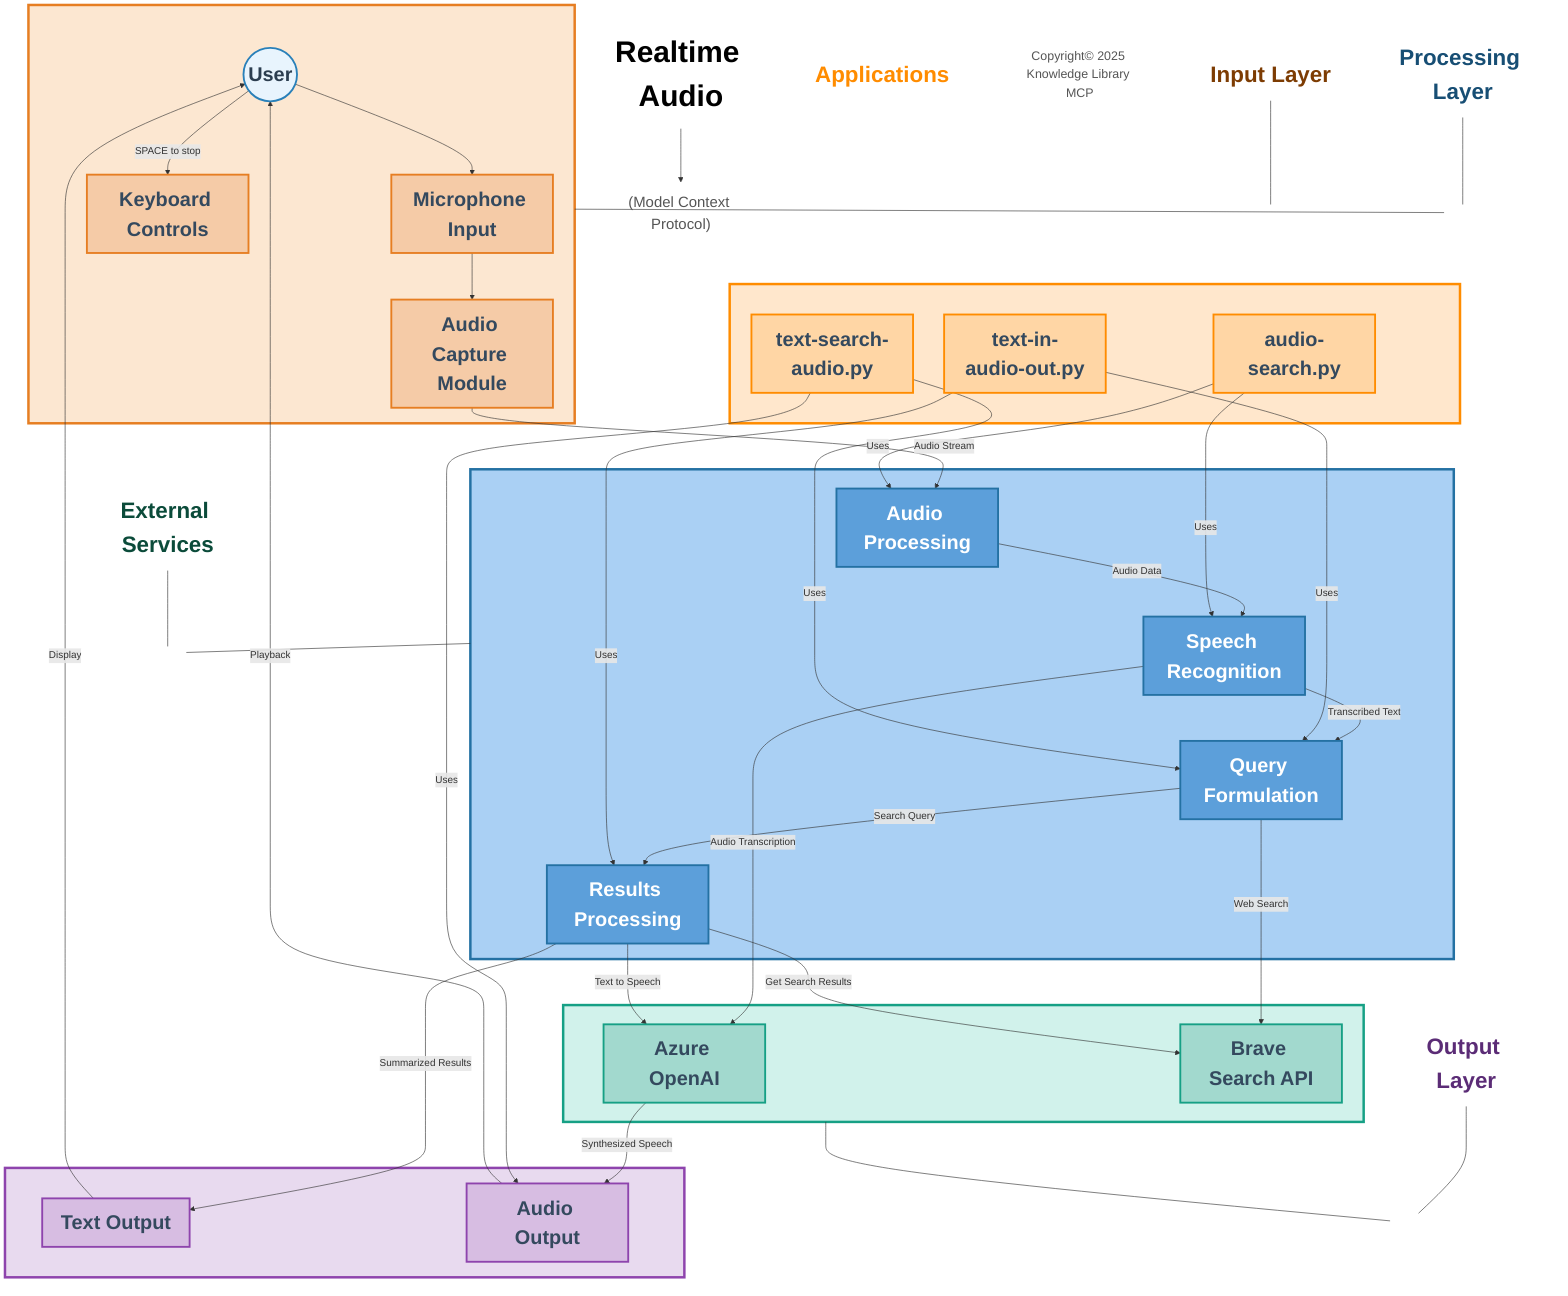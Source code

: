 flowchart TD
    %% Main Title
    Title["Realtime Audio"]:::mainTitle
    Subtitle["(Model Context Protocol)"]:::subtitle
    Title --> Subtitle
    
    %% Client Layer
    User((User)):::userNode --> AudioInput["Microphone Input"]:::largeText
    
    %% Labels for subgraphs - placed outside and above
    InputLayerLabel["Input Layer"]:::subgraphLabel
    ProcessingLayerLabel["Processing Layer"]:::subgraphLabel
    ExternalServicesLabel["External Services"]:::subgraphLabel
    OutputLayerLabel["Output Layer"]:::subgraphLabel
    
    %% Add spacing between subgraphs
    InputLayerSpacer[ ]:::spacer
    ProcessingLayerSpacer[ ]:::spacer
    ExternalServicesSpacer[ ]:::spacer
    OutputLayerSpacer[ ]:::spacer
    
    %% Input Layer - with explicit label above
    InputLayerLabel --- InputLayerSpacer
    subgraph InputLayer[" "]
        direction LR
        AudioInput --> AudioCapture["Audio Capture Module"]:::inputLayer
        KeyboardInput["Keyboard Controls"]:::inputLayer
        User -->|"SPACE to stop"| KeyboardInput
    end
    
    %% Processing Layer - with explicit label above
    InputLayer --- ProcessingLayerSpacer
    ProcessingLayerLabel --- ProcessingLayerSpacer
    subgraph ProcessingLayer[" "]
        direction LR
        AudioProcessing["Audio Processing"]:::processingLayer
        SpeechRecognition["Speech Recognition"]:::processingLayer
        QueryFormulation["Query Formulation"]:::processingLayer
        ResultsProcessing["Results Processing"]:::processingLayer
        
        AudioCapture -->|Audio Stream| AudioProcessing
        AudioProcessing -->|Audio Data| SpeechRecognition
        SpeechRecognition -->|Transcribed Text| QueryFormulation
        QueryFormulation -->|Search Query| ResultsProcessing
    end
    
    %% External Services - with explicit label above
    ProcessingLayer --- ExternalServicesSpacer
    ExternalServicesLabel --- ExternalServicesSpacer
    subgraph ExternalServices[" "]
        direction LR
        AzureOpenAI["Azure OpenAI"]:::externalService
        BraveSearch["Brave Search API"]:::externalService
        
        SpeechRecognition -->|Audio Transcription| AzureOpenAI
        QueryFormulation -->|Web Search| BraveSearch
        ResultsProcessing -->|Get Search Results| BraveSearch
        ResultsProcessing -->|Text to Speech| AzureOpenAI
    end
    
    %% Output Layer - with explicit label above
    ExternalServices --- OutputLayerSpacer
    OutputLayerLabel --- OutputLayerSpacer
    subgraph OutputLayer[" "]
        direction LR
        TextOutput["Text Output"]:::outputLayer
        AudioOutput["Audio Output"]:::outputLayer
        
        ResultsProcessing -->|Summarized Results| TextOutput
        AzureOpenAI -->|Synthesized Speech| AudioOutput
        TextOutput -->|Display| User
        AudioOutput -->|Playback| User
    end
    
    %% Integration Applications
    ApplicationsLabel["Applications"]:::subgraphLabel
    subgraph Applications[" "]
        direction LR
        AudioSearch["audio-search.py"]:::applicationsNode
        TextInAudioOut["text-in-audio-out.py"]:::applicationsNode
        TextSearchAudio["text-search-audio.py"]:::applicationsNode
        
        AudioSearch -->|Uses| AudioProcessing
        AudioSearch -->|Uses| SpeechRecognition
        TextInAudioOut -->|Uses| QueryFormulation
        TextInAudioOut -->|Uses| ResultsProcessing
        TextSearchAudio -->|Uses| QueryFormulation
        TextSearchAudio -->|Uses| AudioOutput
    end
    
    %% Footer
    Footer["Copyright© 2025 Knowledge Library MCP"]:::footer
    
    %% Enhanced styling with much larger text and better spacing
    classDef default font-size:22px;
    classDef mainTitle fill:none,stroke:none,color:#000000,font-weight:bold,font-size:48px;
    classDef subtitle fill:none,stroke:none,color:#555555,font-weight:normal,font-size:24px;
    classDef footer fill:none,stroke:none,color:#555555,font-weight:normal,font-size:20px;
    classDef userNode fill:#E8F4FD,stroke:#2980B9,stroke-width:3px,color:#2C3E50,font-weight:bold,font-size:32px;
    classDef inputLayer fill:#F5CBA7,stroke:#E67E22,stroke-width:3px,color:#34495E,font-weight:bold,font-size:32px;
    classDef processingLayer fill:#5C9FDA,stroke:#2471A3,stroke-width:3px,color:white,font-weight:bold,font-size:32px;
    classDef externalService fill:#A2D9CE,stroke:#16A085,stroke-width:3px,color:#34495E,font-weight:bold,font-size:32px;
    classDef outputLayer fill:#D7BDE2,stroke:#8E44AD,stroke-width:3px,color:#34495E,font-weight:bold,font-size:32px;
    classDef applicationsNode fill:#FFD6A5,stroke:#FF8C00,stroke-width:3px,color:#34495E,font-weight:bold,font-size:32px;
    classDef spacer fill:none,stroke:none,color:none;
    classDef subgraphLabel fill:none,stroke:none,color:#333333,font-weight:bold,font-size:36px;
    classDef largeText fill:#F5CBA7,stroke:#E67E22,stroke-width:3px,color:#34495E,font-weight:bold,font-size:32px;
    
    %% Apply styles to nodes - make nodes larger with padding
    class Title mainTitle
    class Subtitle subtitle
    class Footer footer
    class AudioInput largeText
    class AudioCapture,KeyboardInput inputLayer
    class AudioProcessing,SpeechRecognition,QueryFormulation,ResultsProcessing processingLayer
    class AzureOpenAI,BraveSearch externalService
    class TextOutput,AudioOutput outputLayer
    class AudioSearch,TextInAudioOut,TextSearchAudio applicationsNode
    class InputLayerSpacer,ProcessingLayerSpacer,ExternalServicesSpacer,OutputLayerSpacer spacer
    class InputLayerLabel,ProcessingLayerLabel,ExternalServicesLabel,OutputLayerLabel,ApplicationsLabel subgraphLabel
    
    %% Style subgraphs - much larger text, stronger borders and more padding
    style InputLayer fill:#FCE7D1,stroke:#E67E22,stroke-width:4px,padding:40px
    style ProcessingLayer fill:#AAD0F4,stroke:#2471A3,stroke-width:4px,padding:40px
    style ExternalServices fill:#D1F2EB,stroke:#16A085,stroke-width:4px,padding:40px
    style OutputLayer fill:#E8DAEF,stroke:#8E44AD,stroke-width:4px,padding:40px
    style Applications fill:#FFE7CC,stroke:#FF8C00,stroke-width:4px,padding:40px
    
    %% Color coordinating labels with their subgraphs
    style InputLayerLabel color:#7D3C03
    style ProcessingLayerLabel color:#174E74
    style ExternalServicesLabel color:#0B4B3A
    style OutputLayerLabel color:#5B2C76
    style ApplicationsLabel color:#FF8C00
    
    %% Make all nodes larger with padding
    style User padding:20px,margin:30px
    style AudioInput padding:20px,margin:30px
    style AudioCapture padding:20px,margin:25px
    style KeyboardInput padding:20px,margin:25px
    style AudioProcessing padding:20px,margin:25px
    style SpeechRecognition padding:20px,margin:25px
    style QueryFormulation padding:20px,margin:25px
    style ResultsProcessing padding:20px,margin:25px
    style AzureOpenAI padding:20px,margin:25px
    style BraveSearch padding:20px,margin:25px
    style TextOutput padding:20px,margin:25px
    style AudioOutput padding:20px,margin:25px
    style AudioSearch padding:20px,margin:25px
    style TextInAudioOut padding:20px,margin:25px
    style TextSearchAudio padding:20px,margin:25px